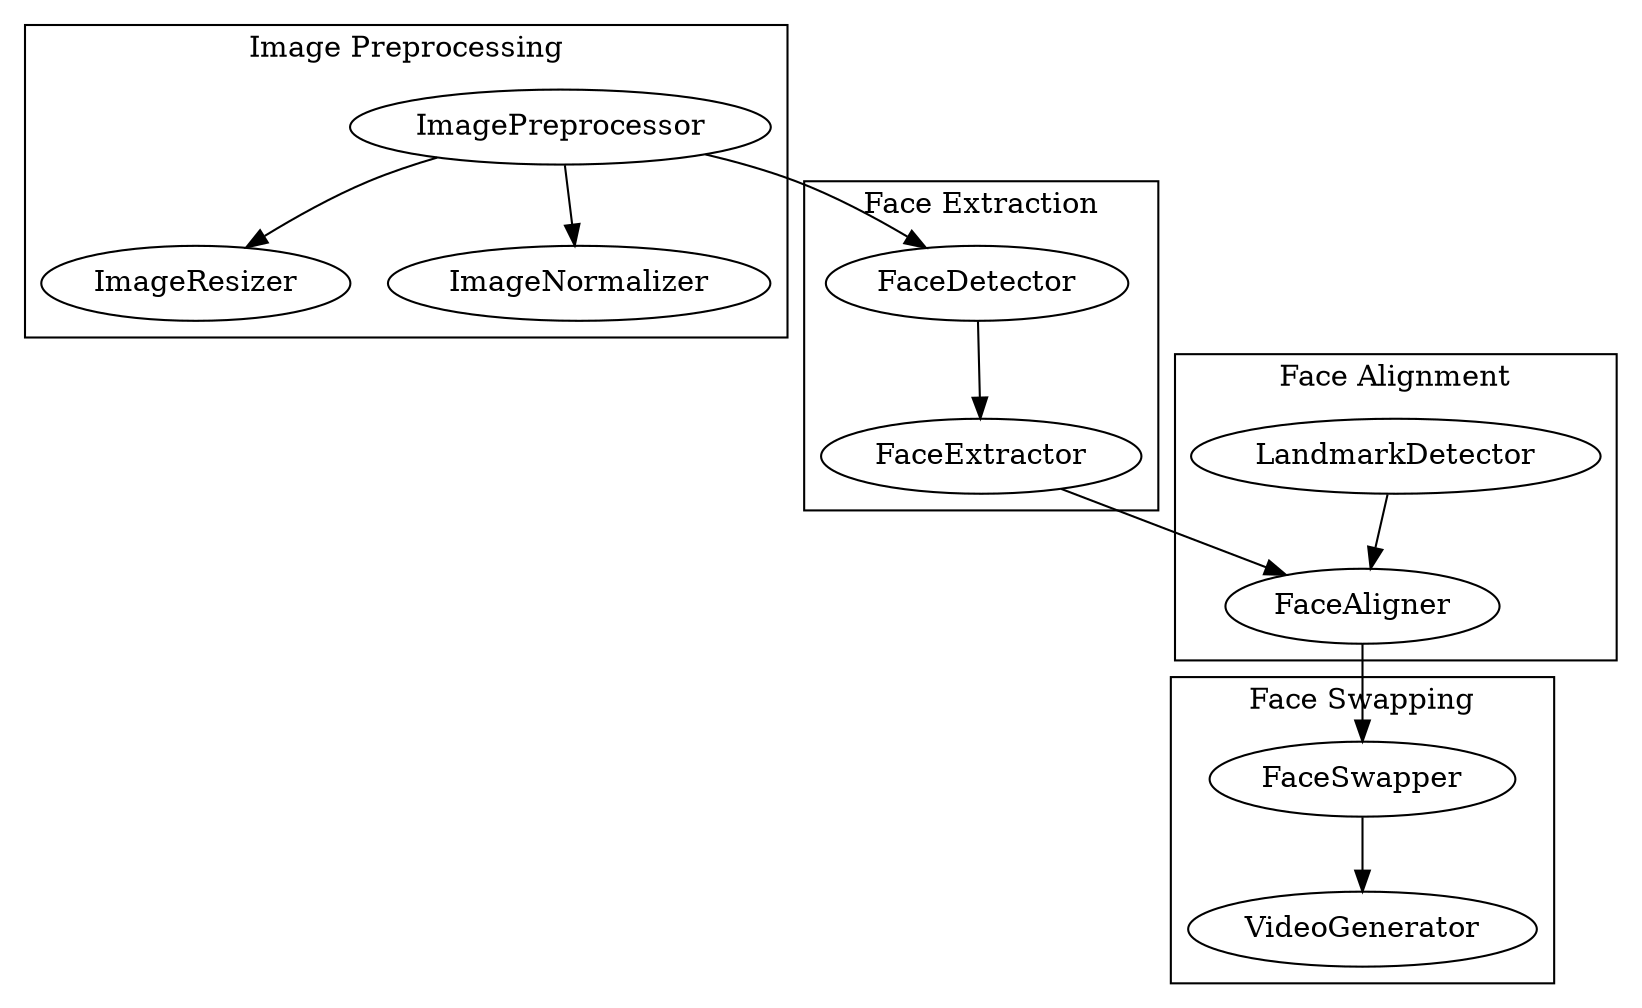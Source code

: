 digraph deepfacelab {
    subgraph cluster_preprocessing {
        label = "Image Preprocessing";
        ImagePreprocessor -> ImageResizer;
        ImagePreprocessor -> ImageNormalizer;
    }

    subgraph cluster_face_extraction {
        label = "Face Extraction";
        FaceDetector -> FaceExtractor;
    }

    subgraph cluster_face_alignment {
        label = "Face Alignment";
        LandmarkDetector -> FaceAligner;
    }

    subgraph cluster_face_swapping {
        label = "Face Swapping";
        FaceSwapper -> VideoGenerator;
    }

    ImagePreprocessor -> FaceDetector;
    FaceExtractor -> FaceAligner;
    FaceAligner -> FaceSwapper;
}